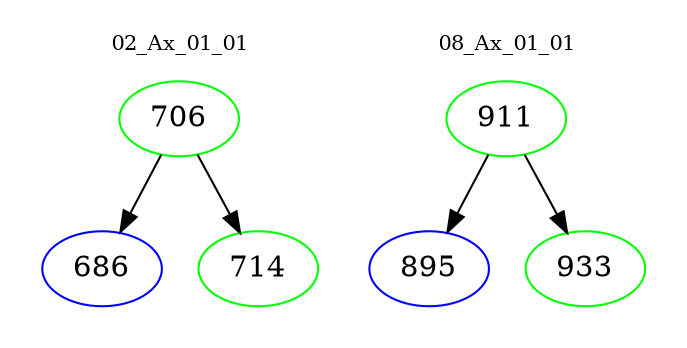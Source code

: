 digraph{
subgraph cluster_0 {
color = white
label = "02_Ax_01_01";
fontsize=10;
T0_706 [label="706", color="green"]
T0_706 -> T0_686 [color="black"]
T0_686 [label="686", color="blue"]
T0_706 -> T0_714 [color="black"]
T0_714 [label="714", color="green"]
}
subgraph cluster_1 {
color = white
label = "08_Ax_01_01";
fontsize=10;
T1_911 [label="911", color="green"]
T1_911 -> T1_895 [color="black"]
T1_895 [label="895", color="blue"]
T1_911 -> T1_933 [color="black"]
T1_933 [label="933", color="green"]
}
}
